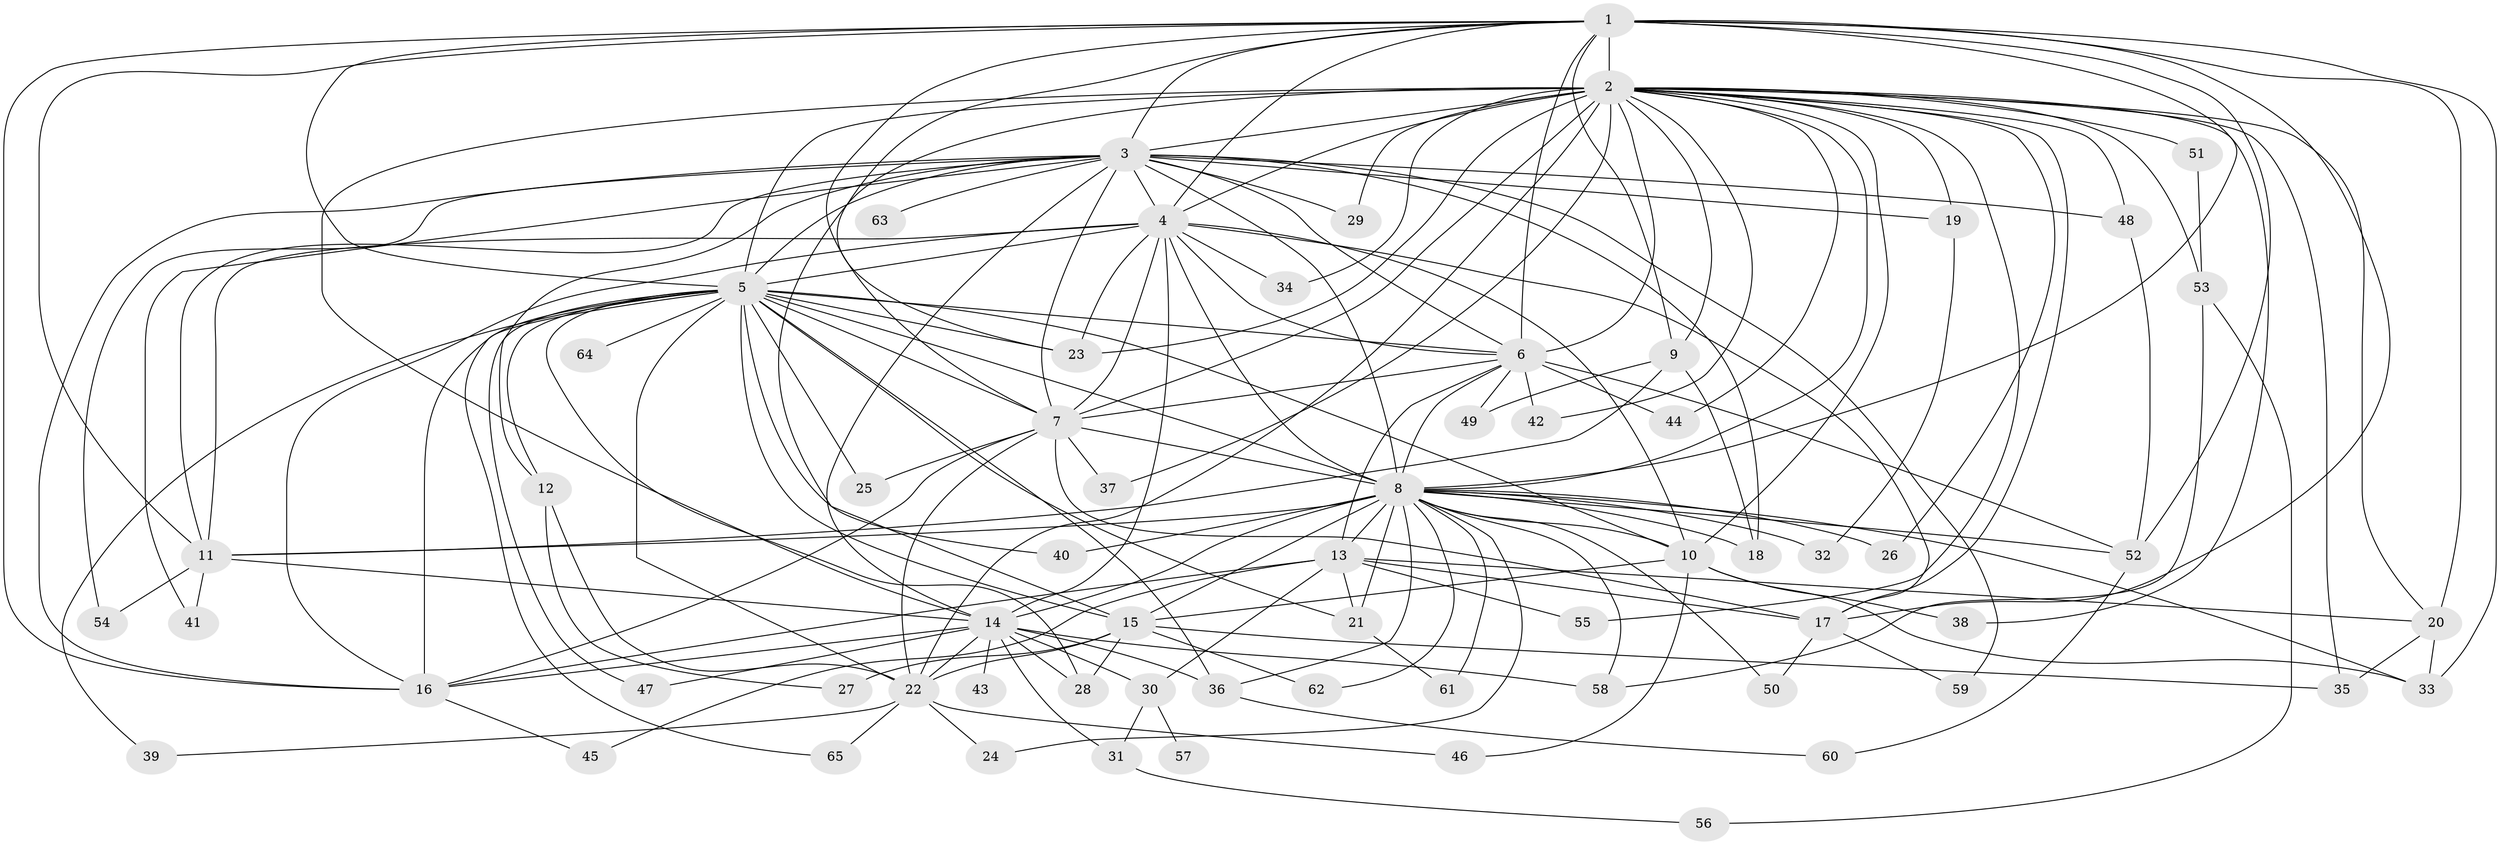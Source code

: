 // original degree distribution, {21: 0.007751937984496124, 29: 0.007751937984496124, 23: 0.007751937984496124, 31: 0.007751937984496124, 18: 0.007751937984496124, 25: 0.007751937984496124, 17: 0.015503875968992248, 30: 0.007751937984496124, 19: 0.007751937984496124, 3: 0.16279069767441862, 5: 0.046511627906976744, 7: 0.015503875968992248, 4: 0.12403100775193798, 8: 0.007751937984496124, 6: 0.007751937984496124, 2: 0.5503875968992248, 9: 0.007751937984496124}
// Generated by graph-tools (version 1.1) at 2025/34/03/09/25 02:34:40]
// undirected, 65 vertices, 172 edges
graph export_dot {
graph [start="1"]
  node [color=gray90,style=filled];
  1;
  2;
  3;
  4;
  5;
  6;
  7;
  8;
  9;
  10;
  11;
  12;
  13;
  14;
  15;
  16;
  17;
  18;
  19;
  20;
  21;
  22;
  23;
  24;
  25;
  26;
  27;
  28;
  29;
  30;
  31;
  32;
  33;
  34;
  35;
  36;
  37;
  38;
  39;
  40;
  41;
  42;
  43;
  44;
  45;
  46;
  47;
  48;
  49;
  50;
  51;
  52;
  53;
  54;
  55;
  56;
  57;
  58;
  59;
  60;
  61;
  62;
  63;
  64;
  65;
  1 -- 2 [weight=3.0];
  1 -- 3 [weight=1.0];
  1 -- 4 [weight=1.0];
  1 -- 5 [weight=2.0];
  1 -- 6 [weight=1.0];
  1 -- 7 [weight=1.0];
  1 -- 8 [weight=1.0];
  1 -- 9 [weight=1.0];
  1 -- 11 [weight=1.0];
  1 -- 16 [weight=1.0];
  1 -- 17 [weight=1.0];
  1 -- 20 [weight=4.0];
  1 -- 23 [weight=1.0];
  1 -- 33 [weight=1.0];
  1 -- 52 [weight=1.0];
  2 -- 3 [weight=2.0];
  2 -- 4 [weight=3.0];
  2 -- 5 [weight=4.0];
  2 -- 6 [weight=2.0];
  2 -- 7 [weight=2.0];
  2 -- 8 [weight=2.0];
  2 -- 9 [weight=1.0];
  2 -- 10 [weight=1.0];
  2 -- 14 [weight=2.0];
  2 -- 15 [weight=1.0];
  2 -- 17 [weight=1.0];
  2 -- 19 [weight=2.0];
  2 -- 20 [weight=1.0];
  2 -- 22 [weight=1.0];
  2 -- 23 [weight=1.0];
  2 -- 26 [weight=1.0];
  2 -- 29 [weight=1.0];
  2 -- 34 [weight=2.0];
  2 -- 35 [weight=1.0];
  2 -- 37 [weight=1.0];
  2 -- 38 [weight=1.0];
  2 -- 42 [weight=1.0];
  2 -- 44 [weight=2.0];
  2 -- 48 [weight=1.0];
  2 -- 51 [weight=1.0];
  2 -- 53 [weight=1.0];
  2 -- 55 [weight=1.0];
  3 -- 4 [weight=1.0];
  3 -- 5 [weight=2.0];
  3 -- 6 [weight=1.0];
  3 -- 7 [weight=2.0];
  3 -- 8 [weight=1.0];
  3 -- 11 [weight=1.0];
  3 -- 12 [weight=1.0];
  3 -- 14 [weight=1.0];
  3 -- 16 [weight=1.0];
  3 -- 18 [weight=1.0];
  3 -- 19 [weight=1.0];
  3 -- 29 [weight=1.0];
  3 -- 41 [weight=1.0];
  3 -- 48 [weight=1.0];
  3 -- 54 [weight=1.0];
  3 -- 59 [weight=1.0];
  3 -- 63 [weight=1.0];
  4 -- 5 [weight=2.0];
  4 -- 6 [weight=2.0];
  4 -- 7 [weight=1.0];
  4 -- 8 [weight=1.0];
  4 -- 10 [weight=1.0];
  4 -- 11 [weight=1.0];
  4 -- 14 [weight=12.0];
  4 -- 16 [weight=1.0];
  4 -- 17 [weight=1.0];
  4 -- 23 [weight=1.0];
  4 -- 34 [weight=1.0];
  5 -- 6 [weight=2.0];
  5 -- 7 [weight=2.0];
  5 -- 8 [weight=2.0];
  5 -- 10 [weight=1.0];
  5 -- 12 [weight=1.0];
  5 -- 15 [weight=1.0];
  5 -- 16 [weight=2.0];
  5 -- 21 [weight=1.0];
  5 -- 22 [weight=2.0];
  5 -- 23 [weight=1.0];
  5 -- 25 [weight=1.0];
  5 -- 28 [weight=1.0];
  5 -- 36 [weight=6.0];
  5 -- 39 [weight=1.0];
  5 -- 40 [weight=1.0];
  5 -- 47 [weight=1.0];
  5 -- 64 [weight=1.0];
  5 -- 65 [weight=1.0];
  6 -- 7 [weight=2.0];
  6 -- 8 [weight=2.0];
  6 -- 13 [weight=2.0];
  6 -- 42 [weight=1.0];
  6 -- 44 [weight=1.0];
  6 -- 49 [weight=1.0];
  6 -- 52 [weight=1.0];
  7 -- 8 [weight=2.0];
  7 -- 16 [weight=1.0];
  7 -- 17 [weight=1.0];
  7 -- 22 [weight=1.0];
  7 -- 25 [weight=1.0];
  7 -- 37 [weight=1.0];
  8 -- 10 [weight=1.0];
  8 -- 11 [weight=1.0];
  8 -- 13 [weight=1.0];
  8 -- 14 [weight=1.0];
  8 -- 15 [weight=1.0];
  8 -- 18 [weight=1.0];
  8 -- 21 [weight=1.0];
  8 -- 24 [weight=1.0];
  8 -- 26 [weight=1.0];
  8 -- 32 [weight=1.0];
  8 -- 33 [weight=1.0];
  8 -- 36 [weight=2.0];
  8 -- 40 [weight=1.0];
  8 -- 50 [weight=1.0];
  8 -- 52 [weight=1.0];
  8 -- 58 [weight=1.0];
  8 -- 61 [weight=1.0];
  8 -- 62 [weight=1.0];
  9 -- 11 [weight=1.0];
  9 -- 18 [weight=1.0];
  9 -- 49 [weight=1.0];
  10 -- 15 [weight=3.0];
  10 -- 33 [weight=1.0];
  10 -- 38 [weight=1.0];
  10 -- 46 [weight=1.0];
  11 -- 14 [weight=1.0];
  11 -- 41 [weight=1.0];
  11 -- 54 [weight=1.0];
  12 -- 22 [weight=1.0];
  12 -- 27 [weight=1.0];
  13 -- 16 [weight=1.0];
  13 -- 17 [weight=1.0];
  13 -- 20 [weight=1.0];
  13 -- 21 [weight=1.0];
  13 -- 30 [weight=1.0];
  13 -- 45 [weight=1.0];
  13 -- 55 [weight=1.0];
  14 -- 16 [weight=1.0];
  14 -- 22 [weight=1.0];
  14 -- 28 [weight=1.0];
  14 -- 30 [weight=1.0];
  14 -- 31 [weight=1.0];
  14 -- 36 [weight=1.0];
  14 -- 43 [weight=2.0];
  14 -- 47 [weight=1.0];
  14 -- 58 [weight=2.0];
  15 -- 22 [weight=1.0];
  15 -- 27 [weight=1.0];
  15 -- 28 [weight=1.0];
  15 -- 35 [weight=1.0];
  15 -- 62 [weight=1.0];
  16 -- 45 [weight=1.0];
  17 -- 50 [weight=1.0];
  17 -- 59 [weight=1.0];
  19 -- 32 [weight=1.0];
  20 -- 33 [weight=1.0];
  20 -- 35 [weight=1.0];
  21 -- 61 [weight=1.0];
  22 -- 24 [weight=1.0];
  22 -- 39 [weight=1.0];
  22 -- 46 [weight=1.0];
  22 -- 65 [weight=1.0];
  30 -- 31 [weight=1.0];
  30 -- 57 [weight=1.0];
  31 -- 56 [weight=1.0];
  36 -- 60 [weight=1.0];
  48 -- 52 [weight=1.0];
  51 -- 53 [weight=1.0];
  52 -- 60 [weight=1.0];
  53 -- 56 [weight=1.0];
  53 -- 58 [weight=1.0];
}
